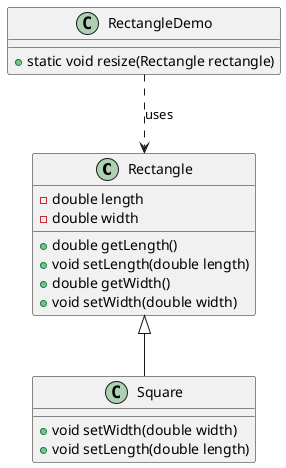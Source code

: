 @startuml
class Rectangle {
  -double length
  -double width
  +double getLength()
  +void setLength(double length)
  +double getWidth()
  +void setWidth(double width)
}

class Square {
  +void setWidth(double width)
  +void setLength(double length)
}

class RectangleDemo {
  +static void resize(Rectangle rectangle)
}

Rectangle <|-- Square
RectangleDemo ..> Rectangle : uses

@enduml